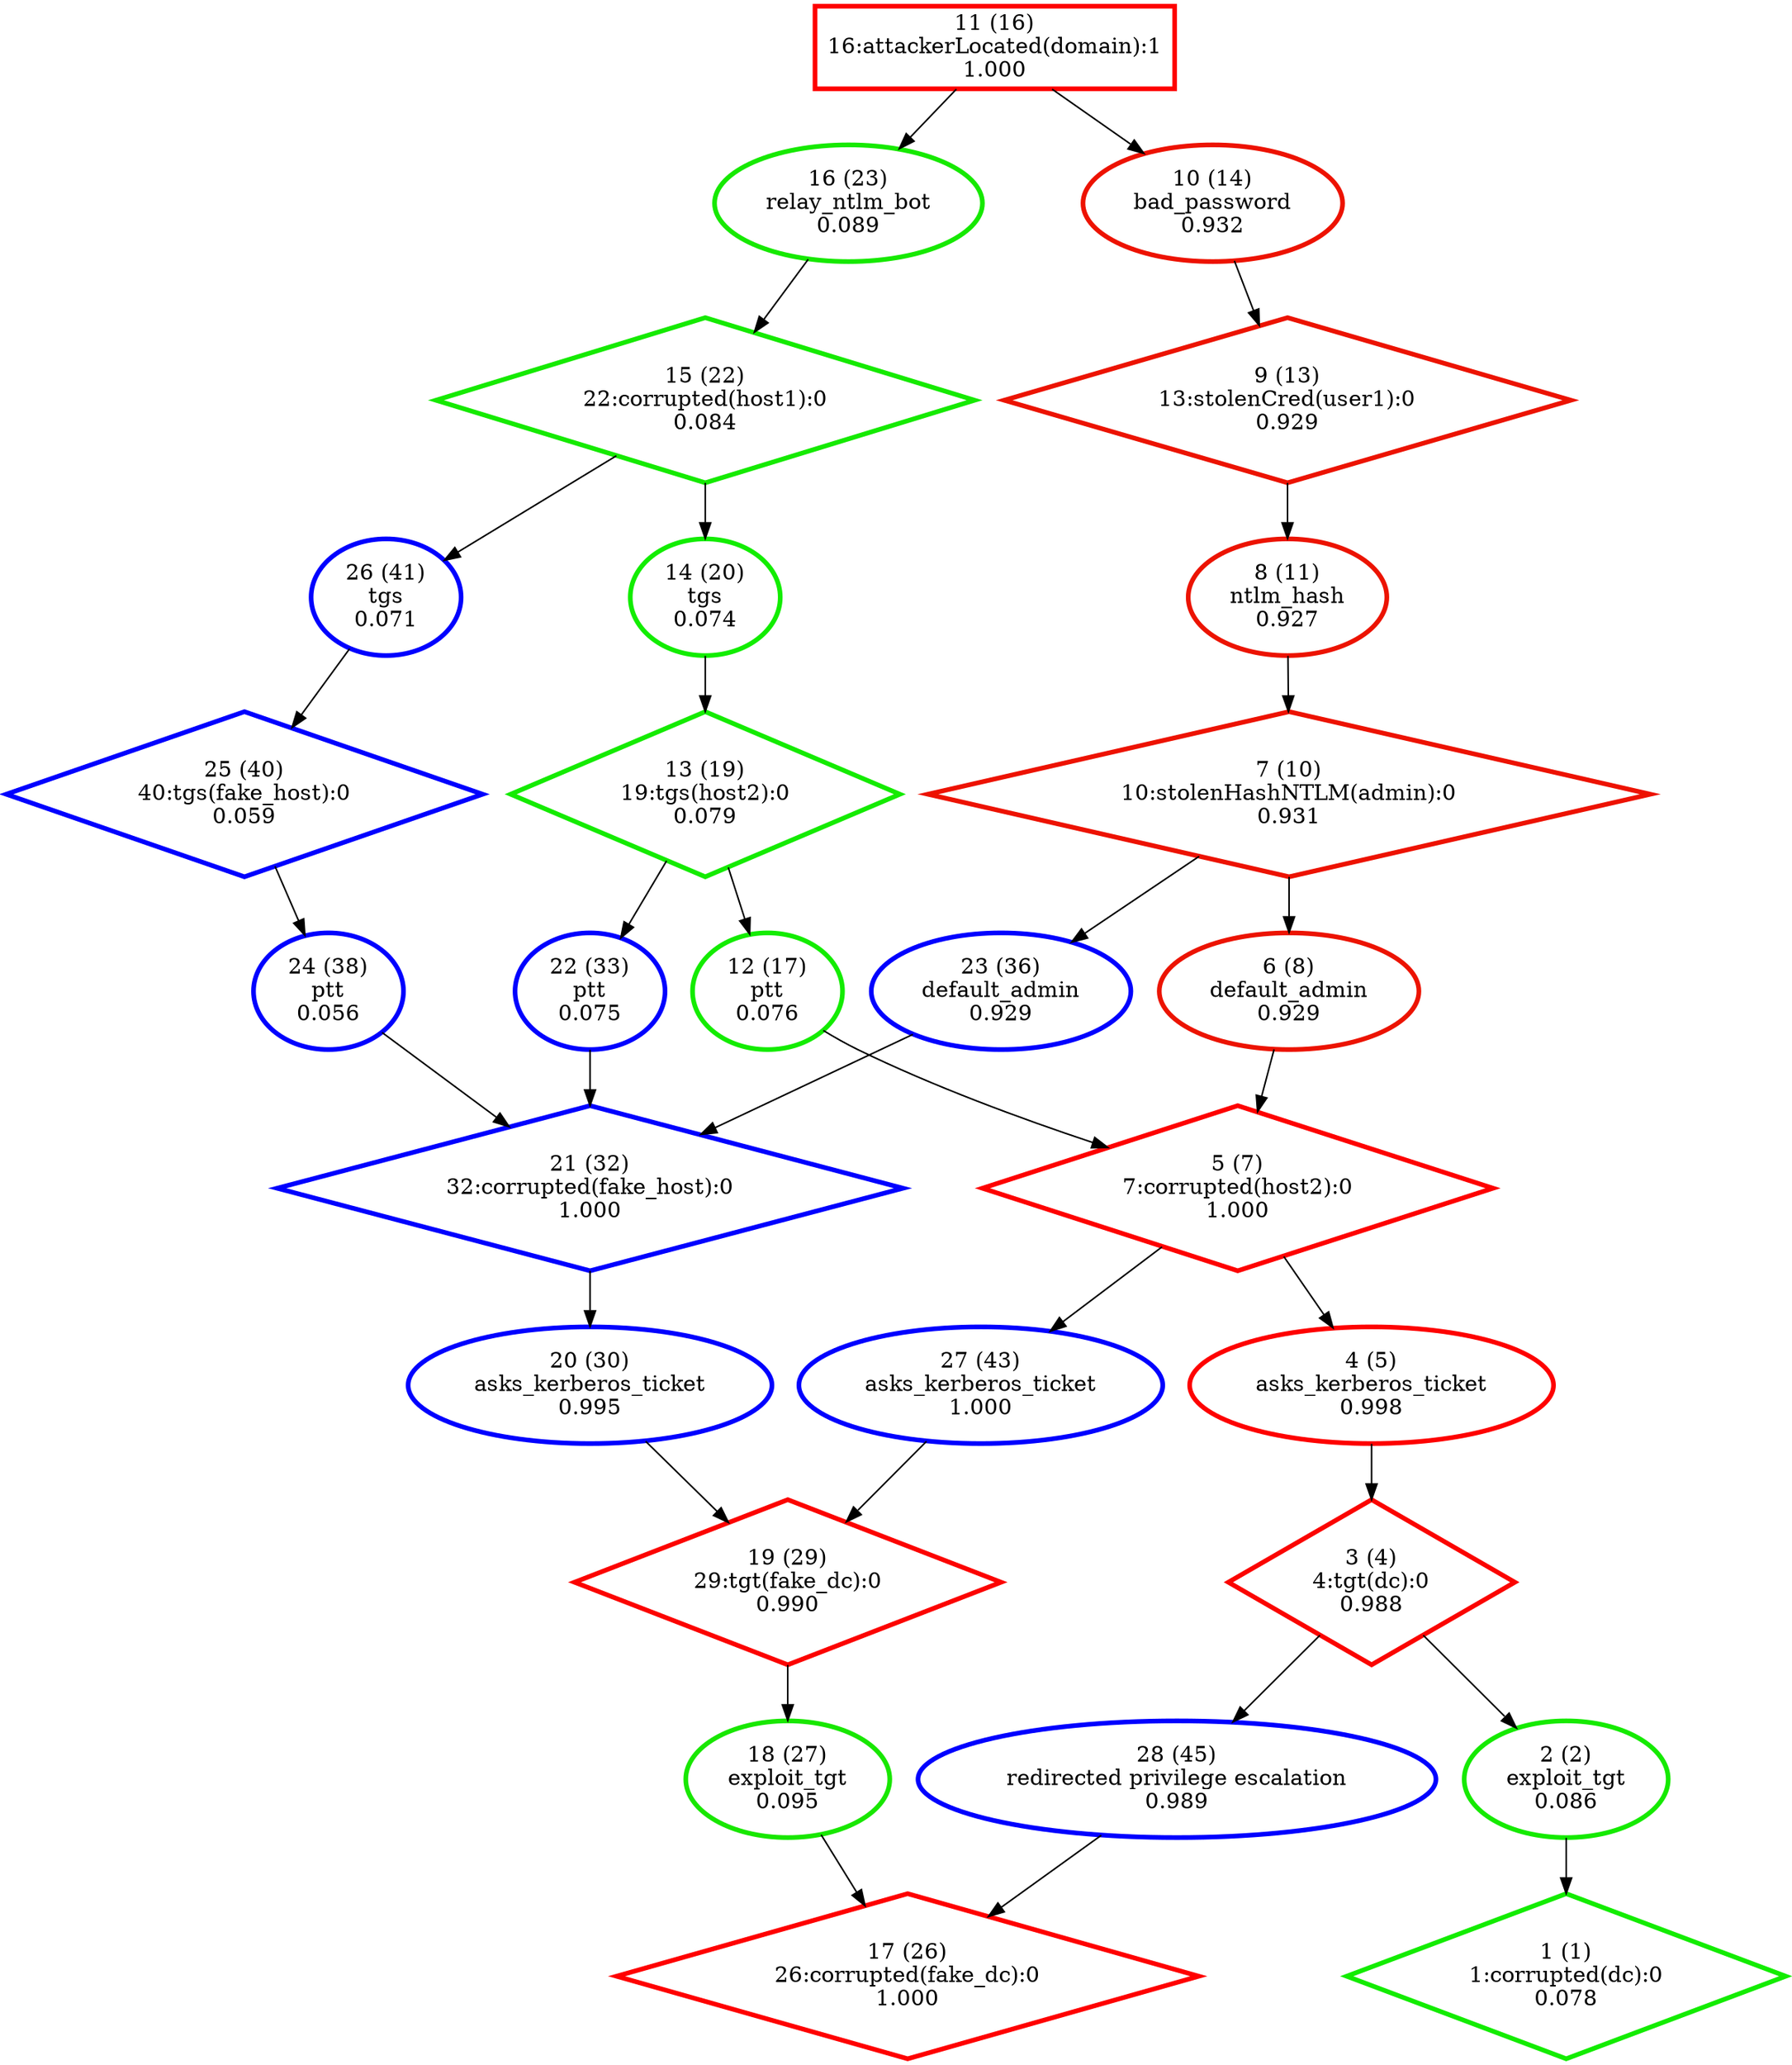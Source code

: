digraph G {
  1 [label="1 (1)\n1:corrupted(dc):0\n0.078", color="#13EC00", penwidth=3, shape="diamond"];
  2 [label="2 (2)\nexploit_tgt\n0.086", color="#15EA00", penwidth=3, shape="ellipse"];
  3 [label="3 (4)\n4:tgt(dc):0\n0.988", color="#FB0400", penwidth=3, shape="diamond"];
  4 [label="4 (5)\nasks_kerberos_ticket\n0.998", color="#FE0100", penwidth=3, shape="ellipse"];
  5 [label="5 (7)\n7:corrupted(host2):0\n1.000", color="#FE0100", penwidth=3, shape="diamond"];
  6 [label="6 (8)\ndefault_admin\n0.929", color="#EC1300", penwidth=3, shape="ellipse"];
  7 [label="7 (10)\n10:stolenHashNTLM(admin):0\n0.931", color="#ED1200", penwidth=3, shape="diamond"];
  8 [label="8 (11)\nntlm_hash\n0.927", color="#EC1300", penwidth=3, shape="ellipse"];
  9 [label="9 (13)\n13:stolenCred(user1):0\n0.929", color="#EC1300", penwidth=3, shape="diamond"];
  10 [label="10 (14)\nbad_password\n0.932", color="#ED1200", penwidth=3, shape="ellipse"];
  11 [label="11 (16)\n16:attackerLocated(domain):1\n1.000", color="#FE0100", penwidth=3, shape="box"];
  12 [label="12 (17)\nptt\n0.076", color="#13EC00", penwidth=3, shape="ellipse"];
  13 [label="13 (19)\n19:tgs(host2):0\n0.079", color="#14EB00", penwidth=3, shape="diamond"];
  14 [label="14 (20)\ntgs\n0.074", color="#12ED00", penwidth=3, shape="ellipse"];
  15 [label="15 (22)\n22:corrupted(host1):0\n0.084", color="#15EA00", penwidth=3, shape="diamond"];
  16 [label="16 (23)\nrelay_ntlm_bot\n0.089", color="#16E900", penwidth=3, shape="ellipse"];
  17 [label="17 (26)\n26:corrupted(fake_dc):0\n1.000", color="#FF0000", penwidth=3, shape="diamond"];
  18 [label="18 (27)\nexploit_tgt\n0.095", color="#18E700", penwidth=3, shape="ellipse"];
  19 [label="19 (29)\n29:tgt(fake_dc):0\n0.990", color="#FC0300", penwidth=3, shape="diamond"];
  20 [label="20 (30)\nasks_kerberos_ticket\n0.995", color="blue", penwidth=3, shape="ellipse"];
  21 [label="21 (32)\n32:corrupted(fake_host):0\n1.000", color="blue", penwidth=3, shape="diamond"];
  22 [label="22 (33)\nptt\n0.075", color="blue", penwidth=3, shape="ellipse"];
  23 [label="23 (36)\ndefault_admin\n0.929", color="blue", penwidth=3, shape="ellipse"];
  24 [label="24 (38)\nptt\n0.056", color="blue", penwidth=3, shape="ellipse"];
  25 [label="25 (40)\n40:tgs(fake_host):0\n0.059", color="blue", penwidth=3, shape="diamond"];
  26 [label="26 (41)\ntgs\n0.071", color="blue", penwidth=3, shape="ellipse"];
  27 [label="27 (43)\nasks_kerberos_ticket\n1.000", color="blue", penwidth=3, shape="ellipse"];
  28 [label="28 (45)\nredirected privilege escalation\n0.989", color="blue", penwidth=3, shape="ellipse"];
  "11" -> "10";
  "11" -> "16";
  "10" -> "9";
  "9" -> "8";
  "8" -> "7";
  "7" -> "6";
  "7" -> "23";
  "6" -> "5";
  "5" -> "4";
  "5" -> "27";
  "16" -> "15";
  "15" -> "14";
  "15" -> "26";
  "14" -> "13";
  "13" -> "12";
  "13" -> "22";
  "12" -> "5";
  "4" -> "3";
  "3" -> "2";
  "3" -> "28";
  "2" -> "1";
  "22" -> "21";
  "21" -> "20";
  "23" -> "21";
  "26" -> "25";
  "25" -> "24";
  "24" -> "21";
  "20" -> "19";
  "19" -> "18";
  "27" -> "19";
  "18" -> "17";
  "28" -> "17";
}